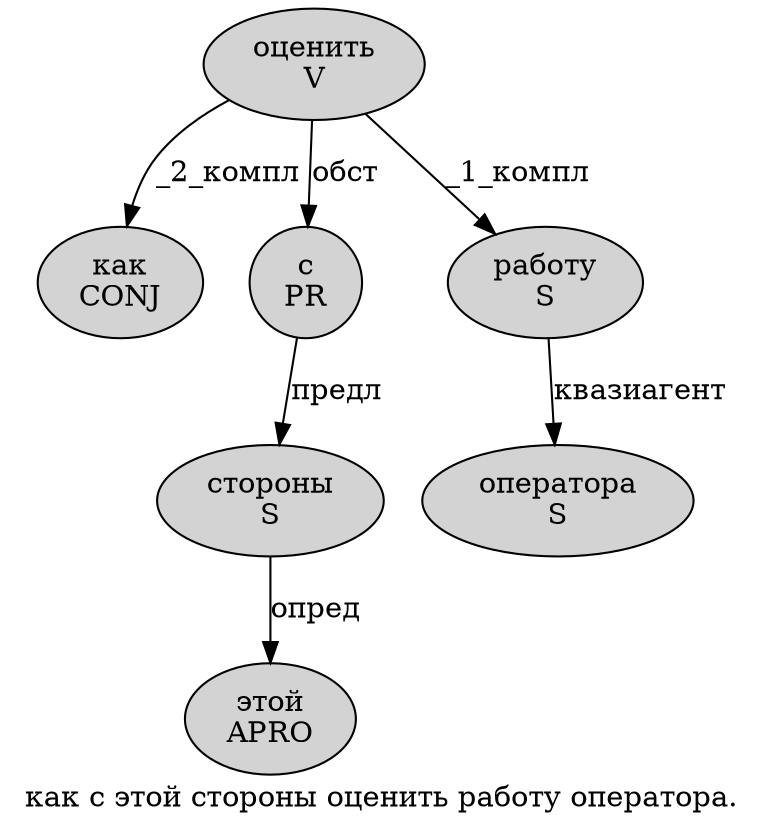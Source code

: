 digraph SENTENCE_162 {
	graph [label="как с этой стороны оценить работу оператора."]
	node [style=filled]
		0 [label="как
CONJ" color="" fillcolor=lightgray penwidth=1 shape=ellipse]
		1 [label="с
PR" color="" fillcolor=lightgray penwidth=1 shape=ellipse]
		2 [label="этой
APRO" color="" fillcolor=lightgray penwidth=1 shape=ellipse]
		3 [label="стороны
S" color="" fillcolor=lightgray penwidth=1 shape=ellipse]
		4 [label="оценить
V" color="" fillcolor=lightgray penwidth=1 shape=ellipse]
		5 [label="работу
S" color="" fillcolor=lightgray penwidth=1 shape=ellipse]
		6 [label="оператора
S" color="" fillcolor=lightgray penwidth=1 shape=ellipse]
			5 -> 6 [label="квазиагент"]
			1 -> 3 [label="предл"]
			3 -> 2 [label="опред"]
			4 -> 0 [label="_2_компл"]
			4 -> 1 [label="обст"]
			4 -> 5 [label="_1_компл"]
}